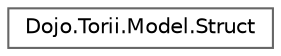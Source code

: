 digraph "Graphical Class Hierarchy"
{
 // LATEX_PDF_SIZE
  bgcolor="transparent";
  edge [fontname=Helvetica,fontsize=10,labelfontname=Helvetica,labelfontsize=10];
  node [fontname=Helvetica,fontsize=10,shape=box,height=0.2,width=0.4];
  rankdir="LR";
  Node0 [id="Node000000",label="Dojo.Torii.Model.Struct",height=0.2,width=0.4,color="grey40", fillcolor="white", style="filled",URL="$struct_dojo_1_1_torii_1_1_model_1_1_struct.html",tooltip=" "];
}
